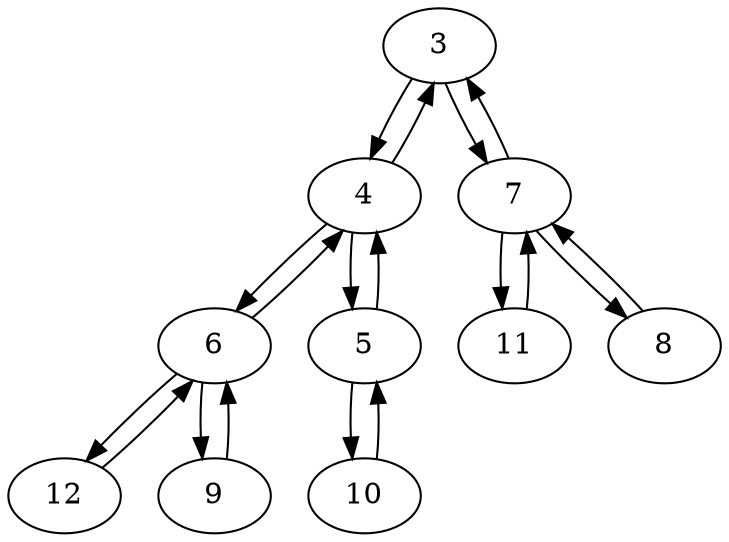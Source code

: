 digraph G {

3 -> 4
4 -> 6
6 -> 12
12 -> 6
6 -> 9
9 -> 6
6 -> 4
4 -> 5
5 -> 10
10 -> 5
5 -> 4
4 -> 3
3 -> 7
7 -> 11
11 -> 7
7 -> 8
8 -> 7
7 -> 3

}
